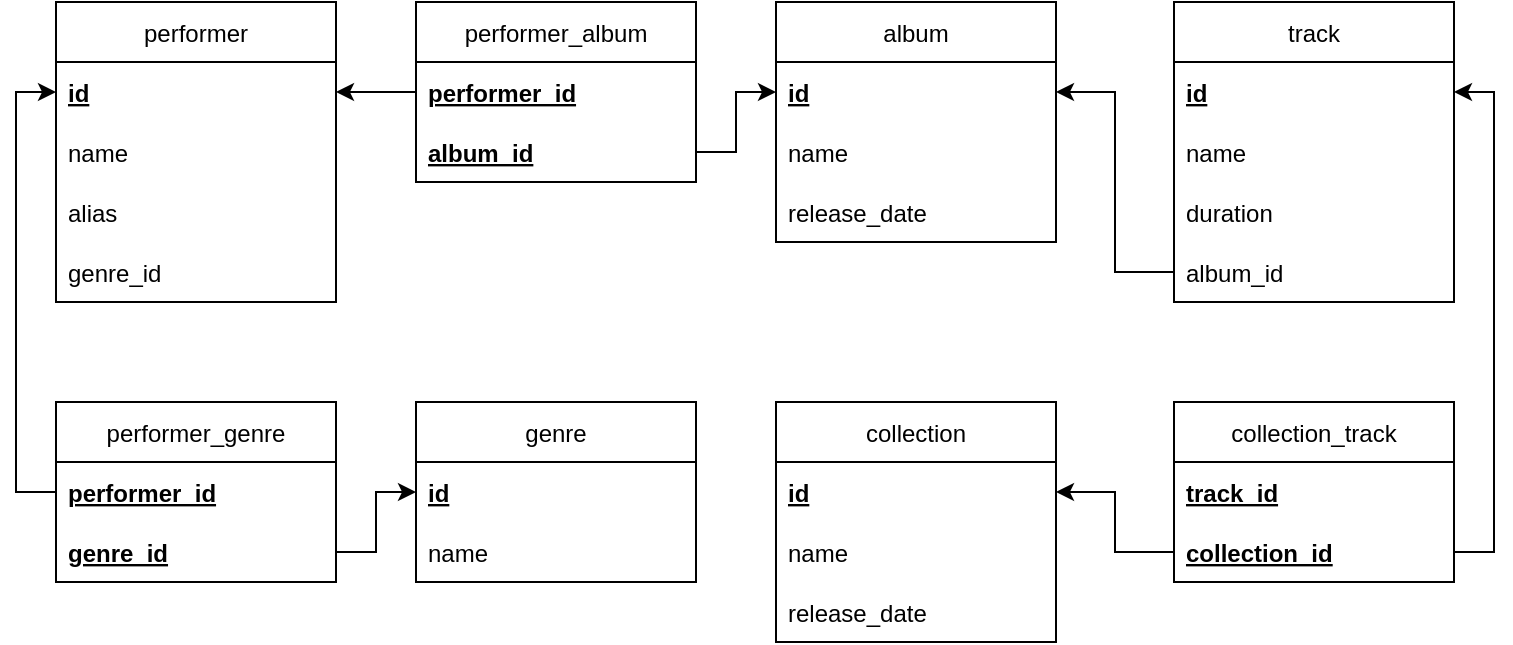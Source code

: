 <mxfile version="16.2.6" type="device"><diagram id="MsZsvoG-B-RuUB9Typ5L" name="Page-1"><mxGraphModel dx="1783" dy="1096" grid="1" gridSize="10" guides="1" tooltips="1" connect="1" arrows="1" fold="1" page="1" pageScale="1" pageWidth="827" pageHeight="1169" math="0" shadow="0"><root><mxCell id="0"/><mxCell id="1" parent="0"/><mxCell id="KWDZAelS0NFY-5tU-9J0-1" value="performer" style="swimlane;fontStyle=0;childLayout=stackLayout;horizontal=1;startSize=30;horizontalStack=0;resizeParent=1;resizeParentMax=0;resizeLast=0;collapsible=1;marginBottom=0;" parent="1" vertex="1"><mxGeometry x="41" y="40" width="140" height="150" as="geometry"><mxRectangle x="40" y="80" width="80" height="30" as="alternateBounds"/></mxGeometry></mxCell><mxCell id="KWDZAelS0NFY-5tU-9J0-2" value="id" style="text;strokeColor=none;fillColor=none;align=left;verticalAlign=middle;spacingLeft=4;spacingRight=4;overflow=hidden;points=[[0,0.5],[1,0.5]];portConstraint=eastwest;rotatable=0;fontStyle=5" parent="KWDZAelS0NFY-5tU-9J0-1" vertex="1"><mxGeometry y="30" width="140" height="30" as="geometry"/></mxCell><mxCell id="KWDZAelS0NFY-5tU-9J0-3" value="name" style="text;strokeColor=none;fillColor=none;align=left;verticalAlign=middle;spacingLeft=4;spacingRight=4;overflow=hidden;points=[[0,0.5],[1,0.5]];portConstraint=eastwest;rotatable=0;" parent="KWDZAelS0NFY-5tU-9J0-1" vertex="1"><mxGeometry y="60" width="140" height="30" as="geometry"/></mxCell><mxCell id="KWDZAelS0NFY-5tU-9J0-4" value="alias" style="text;strokeColor=none;fillColor=none;align=left;verticalAlign=middle;spacingLeft=4;spacingRight=4;overflow=hidden;points=[[0,0.5],[1,0.5]];portConstraint=eastwest;rotatable=0;" parent="KWDZAelS0NFY-5tU-9J0-1" vertex="1"><mxGeometry y="90" width="140" height="30" as="geometry"/></mxCell><mxCell id="KWDZAelS0NFY-5tU-9J0-50" value="genre_id" style="text;strokeColor=none;fillColor=none;align=left;verticalAlign=middle;spacingLeft=4;spacingRight=4;overflow=hidden;points=[[0,0.5],[1,0.5]];portConstraint=eastwest;rotatable=0;" parent="KWDZAelS0NFY-5tU-9J0-1" vertex="1"><mxGeometry y="120" width="140" height="30" as="geometry"/></mxCell><mxCell id="KWDZAelS0NFY-5tU-9J0-17" value="album" style="swimlane;fontStyle=0;childLayout=stackLayout;horizontal=1;startSize=30;horizontalStack=0;resizeParent=1;resizeParentMax=0;resizeLast=0;collapsible=1;marginBottom=0;" parent="1" vertex="1"><mxGeometry x="401" y="40" width="140" height="120" as="geometry"/></mxCell><mxCell id="KWDZAelS0NFY-5tU-9J0-18" value="id" style="text;strokeColor=none;fillColor=none;align=left;verticalAlign=middle;spacingLeft=4;spacingRight=4;overflow=hidden;points=[[0,0.5],[1,0.5]];portConstraint=eastwest;rotatable=0;fontStyle=5" parent="KWDZAelS0NFY-5tU-9J0-17" vertex="1"><mxGeometry y="30" width="140" height="30" as="geometry"/></mxCell><mxCell id="KWDZAelS0NFY-5tU-9J0-19" value="name" style="text;strokeColor=none;fillColor=none;align=left;verticalAlign=middle;spacingLeft=4;spacingRight=4;overflow=hidden;points=[[0,0.5],[1,0.5]];portConstraint=eastwest;rotatable=0;" parent="KWDZAelS0NFY-5tU-9J0-17" vertex="1"><mxGeometry y="60" width="140" height="30" as="geometry"/></mxCell><mxCell id="KWDZAelS0NFY-5tU-9J0-20" value="release_date" style="text;strokeColor=none;fillColor=none;align=left;verticalAlign=middle;spacingLeft=4;spacingRight=4;overflow=hidden;points=[[0,0.5],[1,0.5]];portConstraint=eastwest;rotatable=0;" parent="KWDZAelS0NFY-5tU-9J0-17" vertex="1"><mxGeometry y="90" width="140" height="30" as="geometry"/></mxCell><mxCell id="KWDZAelS0NFY-5tU-9J0-21" value="genre" style="swimlane;fontStyle=0;childLayout=stackLayout;horizontal=1;startSize=30;horizontalStack=0;resizeParent=1;resizeParentMax=0;resizeLast=0;collapsible=1;marginBottom=0;" parent="1" vertex="1"><mxGeometry x="221" y="240" width="140" height="90" as="geometry"/></mxCell><mxCell id="KWDZAelS0NFY-5tU-9J0-22" value="id" style="text;strokeColor=none;fillColor=none;align=left;verticalAlign=middle;spacingLeft=4;spacingRight=4;overflow=hidden;points=[[0,0.5],[1,0.5]];portConstraint=eastwest;rotatable=0;fontStyle=5" parent="KWDZAelS0NFY-5tU-9J0-21" vertex="1"><mxGeometry y="30" width="140" height="30" as="geometry"/></mxCell><mxCell id="KWDZAelS0NFY-5tU-9J0-23" value="name" style="text;strokeColor=none;fillColor=none;align=left;verticalAlign=middle;spacingLeft=4;spacingRight=4;overflow=hidden;points=[[0,0.5],[1,0.5]];portConstraint=eastwest;rotatable=0;" parent="KWDZAelS0NFY-5tU-9J0-21" vertex="1"><mxGeometry y="60" width="140" height="30" as="geometry"/></mxCell><mxCell id="KWDZAelS0NFY-5tU-9J0-25" value="track" style="swimlane;fontStyle=0;childLayout=stackLayout;horizontal=1;startSize=30;horizontalStack=0;resizeParent=1;resizeParentMax=0;resizeLast=0;collapsible=1;marginBottom=0;" parent="1" vertex="1"><mxGeometry x="600" y="40" width="140" height="150" as="geometry"/></mxCell><mxCell id="KWDZAelS0NFY-5tU-9J0-26" value="id" style="text;strokeColor=none;fillColor=none;align=left;verticalAlign=middle;spacingLeft=4;spacingRight=4;overflow=hidden;points=[[0,0.5],[1,0.5]];portConstraint=eastwest;rotatable=0;fontStyle=5" parent="KWDZAelS0NFY-5tU-9J0-25" vertex="1"><mxGeometry y="30" width="140" height="30" as="geometry"/></mxCell><mxCell id="KWDZAelS0NFY-5tU-9J0-27" value="name" style="text;strokeColor=none;fillColor=none;align=left;verticalAlign=middle;spacingLeft=4;spacingRight=4;overflow=hidden;points=[[0,0.5],[1,0.5]];portConstraint=eastwest;rotatable=0;" parent="KWDZAelS0NFY-5tU-9J0-25" vertex="1"><mxGeometry y="60" width="140" height="30" as="geometry"/></mxCell><mxCell id="KWDZAelS0NFY-5tU-9J0-28" value="duration" style="text;strokeColor=none;fillColor=none;align=left;verticalAlign=middle;spacingLeft=4;spacingRight=4;overflow=hidden;points=[[0,0.5],[1,0.5]];portConstraint=eastwest;rotatable=0;" parent="KWDZAelS0NFY-5tU-9J0-25" vertex="1"><mxGeometry y="90" width="140" height="30" as="geometry"/></mxCell><mxCell id="KWDZAelS0NFY-5tU-9J0-46" value="album_id" style="text;strokeColor=none;fillColor=none;align=left;verticalAlign=middle;spacingLeft=4;spacingRight=4;overflow=hidden;points=[[0,0.5],[1,0.5]];portConstraint=eastwest;rotatable=0;" parent="KWDZAelS0NFY-5tU-9J0-25" vertex="1"><mxGeometry y="120" width="140" height="30" as="geometry"/></mxCell><mxCell id="KWDZAelS0NFY-5tU-9J0-48" style="edgeStyle=orthogonalEdgeStyle;rounded=0;orthogonalLoop=1;jettySize=auto;html=1;entryX=1;entryY=0.5;entryDx=0;entryDy=0;" parent="1" source="KWDZAelS0NFY-5tU-9J0-46" target="KWDZAelS0NFY-5tU-9J0-18" edge="1"><mxGeometry relative="1" as="geometry"/></mxCell><mxCell id="KWDZAelS0NFY-5tU-9J0-52" value="collection" style="swimlane;fontStyle=0;childLayout=stackLayout;horizontal=1;startSize=30;horizontalStack=0;resizeParent=1;resizeParentMax=0;resizeLast=0;collapsible=1;marginBottom=0;" parent="1" vertex="1"><mxGeometry x="401" y="240" width="140" height="120" as="geometry"><mxRectangle x="40" y="80" width="80" height="30" as="alternateBounds"/></mxGeometry></mxCell><mxCell id="KWDZAelS0NFY-5tU-9J0-53" value="id" style="text;strokeColor=none;fillColor=none;align=left;verticalAlign=middle;spacingLeft=4;spacingRight=4;overflow=hidden;points=[[0,0.5],[1,0.5]];portConstraint=eastwest;rotatable=0;fontStyle=5" parent="KWDZAelS0NFY-5tU-9J0-52" vertex="1"><mxGeometry y="30" width="140" height="30" as="geometry"/></mxCell><mxCell id="KWDZAelS0NFY-5tU-9J0-54" value="name" style="text;strokeColor=none;fillColor=none;align=left;verticalAlign=middle;spacingLeft=4;spacingRight=4;overflow=hidden;points=[[0,0.5],[1,0.5]];portConstraint=eastwest;rotatable=0;" parent="KWDZAelS0NFY-5tU-9J0-52" vertex="1"><mxGeometry y="60" width="140" height="30" as="geometry"/></mxCell><mxCell id="KWDZAelS0NFY-5tU-9J0-55" value="release_date" style="text;strokeColor=none;fillColor=none;align=left;verticalAlign=middle;spacingLeft=4;spacingRight=4;overflow=hidden;points=[[0,0.5],[1,0.5]];portConstraint=eastwest;rotatable=0;" parent="KWDZAelS0NFY-5tU-9J0-52" vertex="1"><mxGeometry y="90" width="140" height="30" as="geometry"/></mxCell><mxCell id="KWDZAelS0NFY-5tU-9J0-57" value="performer_album" style="swimlane;fontStyle=0;childLayout=stackLayout;horizontal=1;startSize=30;horizontalStack=0;resizeParent=1;resizeParentMax=0;resizeLast=0;collapsible=1;marginBottom=0;" parent="1" vertex="1"><mxGeometry x="221" y="40" width="140" height="90" as="geometry"><mxRectangle x="40" y="80" width="80" height="30" as="alternateBounds"/></mxGeometry></mxCell><mxCell id="KWDZAelS0NFY-5tU-9J0-59" value="performer_id" style="text;strokeColor=none;fillColor=none;align=left;verticalAlign=middle;spacingLeft=4;spacingRight=4;overflow=hidden;points=[[0,0.5],[1,0.5]];portConstraint=eastwest;rotatable=0;fontStyle=5" parent="KWDZAelS0NFY-5tU-9J0-57" vertex="1"><mxGeometry y="30" width="140" height="30" as="geometry"/></mxCell><mxCell id="KWDZAelS0NFY-5tU-9J0-60" value="album_id" style="text;strokeColor=none;fillColor=none;align=left;verticalAlign=middle;spacingLeft=4;spacingRight=4;overflow=hidden;points=[[0,0.5],[1,0.5]];portConstraint=eastwest;rotatable=0;fontStyle=5" parent="KWDZAelS0NFY-5tU-9J0-57" vertex="1"><mxGeometry y="60" width="140" height="30" as="geometry"/></mxCell><mxCell id="KWDZAelS0NFY-5tU-9J0-66" style="edgeStyle=orthogonalEdgeStyle;rounded=0;orthogonalLoop=1;jettySize=auto;html=1;" parent="1" source="KWDZAelS0NFY-5tU-9J0-59" target="KWDZAelS0NFY-5tU-9J0-2" edge="1"><mxGeometry relative="1" as="geometry"/></mxCell><mxCell id="KWDZAelS0NFY-5tU-9J0-67" style="edgeStyle=orthogonalEdgeStyle;rounded=0;orthogonalLoop=1;jettySize=auto;html=1;" parent="1" source="KWDZAelS0NFY-5tU-9J0-60" target="KWDZAelS0NFY-5tU-9J0-18" edge="1"><mxGeometry relative="1" as="geometry"/></mxCell><mxCell id="KWDZAelS0NFY-5tU-9J0-69" value="performer_genre" style="swimlane;fontStyle=0;childLayout=stackLayout;horizontal=1;startSize=30;horizontalStack=0;resizeParent=1;resizeParentMax=0;resizeLast=0;collapsible=1;marginBottom=0;" parent="1" vertex="1"><mxGeometry x="41" y="240" width="140" height="90" as="geometry"><mxRectangle x="40" y="80" width="80" height="30" as="alternateBounds"/></mxGeometry></mxCell><mxCell id="KWDZAelS0NFY-5tU-9J0-71" value="performer_id" style="text;strokeColor=none;fillColor=none;align=left;verticalAlign=middle;spacingLeft=4;spacingRight=4;overflow=hidden;points=[[0,0.5],[1,0.5]];portConstraint=eastwest;rotatable=0;fontStyle=5" parent="KWDZAelS0NFY-5tU-9J0-69" vertex="1"><mxGeometry y="30" width="140" height="30" as="geometry"/></mxCell><mxCell id="KWDZAelS0NFY-5tU-9J0-72" value="genre_id" style="text;strokeColor=none;fillColor=none;align=left;verticalAlign=middle;spacingLeft=4;spacingRight=4;overflow=hidden;points=[[0,0.5],[1,0.5]];portConstraint=eastwest;rotatable=0;fontStyle=5" parent="KWDZAelS0NFY-5tU-9J0-69" vertex="1"><mxGeometry y="60" width="140" height="30" as="geometry"/></mxCell><mxCell id="KWDZAelS0NFY-5tU-9J0-73" style="edgeStyle=orthogonalEdgeStyle;rounded=0;orthogonalLoop=1;jettySize=auto;html=1;" parent="1" source="KWDZAelS0NFY-5tU-9J0-72" target="KWDZAelS0NFY-5tU-9J0-22" edge="1"><mxGeometry relative="1" as="geometry"/></mxCell><mxCell id="KWDZAelS0NFY-5tU-9J0-74" style="edgeStyle=orthogonalEdgeStyle;rounded=0;orthogonalLoop=1;jettySize=auto;html=1;entryX=0;entryY=0.5;entryDx=0;entryDy=0;exitX=0;exitY=0.5;exitDx=0;exitDy=0;" parent="1" source="KWDZAelS0NFY-5tU-9J0-71" target="KWDZAelS0NFY-5tU-9J0-2" edge="1"><mxGeometry relative="1" as="geometry"/></mxCell><mxCell id="KWDZAelS0NFY-5tU-9J0-75" value="collection_track" style="swimlane;fontStyle=0;childLayout=stackLayout;horizontal=1;startSize=30;horizontalStack=0;resizeParent=1;resizeParentMax=0;resizeLast=0;collapsible=1;marginBottom=0;" parent="1" vertex="1"><mxGeometry x="600" y="240" width="140" height="90" as="geometry"><mxRectangle x="40" y="80" width="80" height="30" as="alternateBounds"/></mxGeometry></mxCell><mxCell id="KWDZAelS0NFY-5tU-9J0-77" value="track_id" style="text;strokeColor=none;fillColor=none;align=left;verticalAlign=middle;spacingLeft=4;spacingRight=4;overflow=hidden;points=[[0,0.5],[1,0.5]];portConstraint=eastwest;rotatable=0;fontStyle=5" parent="KWDZAelS0NFY-5tU-9J0-75" vertex="1"><mxGeometry y="30" width="140" height="30" as="geometry"/></mxCell><mxCell id="KWDZAelS0NFY-5tU-9J0-78" value="collection_id" style="text;strokeColor=none;fillColor=none;align=left;verticalAlign=middle;spacingLeft=4;spacingRight=4;overflow=hidden;points=[[0,0.5],[1,0.5]];portConstraint=eastwest;rotatable=0;fontStyle=5" parent="KWDZAelS0NFY-5tU-9J0-75" vertex="1"><mxGeometry y="60" width="140" height="30" as="geometry"/></mxCell><mxCell id="KWDZAelS0NFY-5tU-9J0-79" style="edgeStyle=orthogonalEdgeStyle;rounded=0;orthogonalLoop=1;jettySize=auto;html=1;entryX=1;entryY=0.5;entryDx=0;entryDy=0;" parent="1" source="KWDZAelS0NFY-5tU-9J0-78" target="KWDZAelS0NFY-5tU-9J0-53" edge="1"><mxGeometry relative="1" as="geometry"/></mxCell><mxCell id="KWDZAelS0NFY-5tU-9J0-80" style="edgeStyle=orthogonalEdgeStyle;rounded=0;orthogonalLoop=1;jettySize=auto;html=1;entryX=1;entryY=0.5;entryDx=0;entryDy=0;exitX=1;exitY=0.5;exitDx=0;exitDy=0;" parent="1" source="KWDZAelS0NFY-5tU-9J0-77" target="KWDZAelS0NFY-5tU-9J0-26" edge="1"><mxGeometry relative="1" as="geometry"><Array as="points"><mxPoint x="760" y="315"/><mxPoint x="760" y="85"/></Array><mxPoint x="800" y="390" as="sourcePoint"/></mxGeometry></mxCell></root></mxGraphModel></diagram></mxfile>